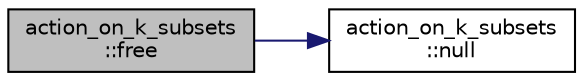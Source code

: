 digraph "action_on_k_subsets::free"
{
  edge [fontname="Helvetica",fontsize="10",labelfontname="Helvetica",labelfontsize="10"];
  node [fontname="Helvetica",fontsize="10",shape=record];
  rankdir="LR";
  Node229 [label="action_on_k_subsets\l::free",height=0.2,width=0.4,color="black", fillcolor="grey75", style="filled", fontcolor="black"];
  Node229 -> Node230 [color="midnightblue",fontsize="10",style="solid",fontname="Helvetica"];
  Node230 [label="action_on_k_subsets\l::null",height=0.2,width=0.4,color="black", fillcolor="white", style="filled",URL="$d3/d04/classaction__on__k__subsets.html#af4e272326fe21821693d189c30b65c95"];
}
